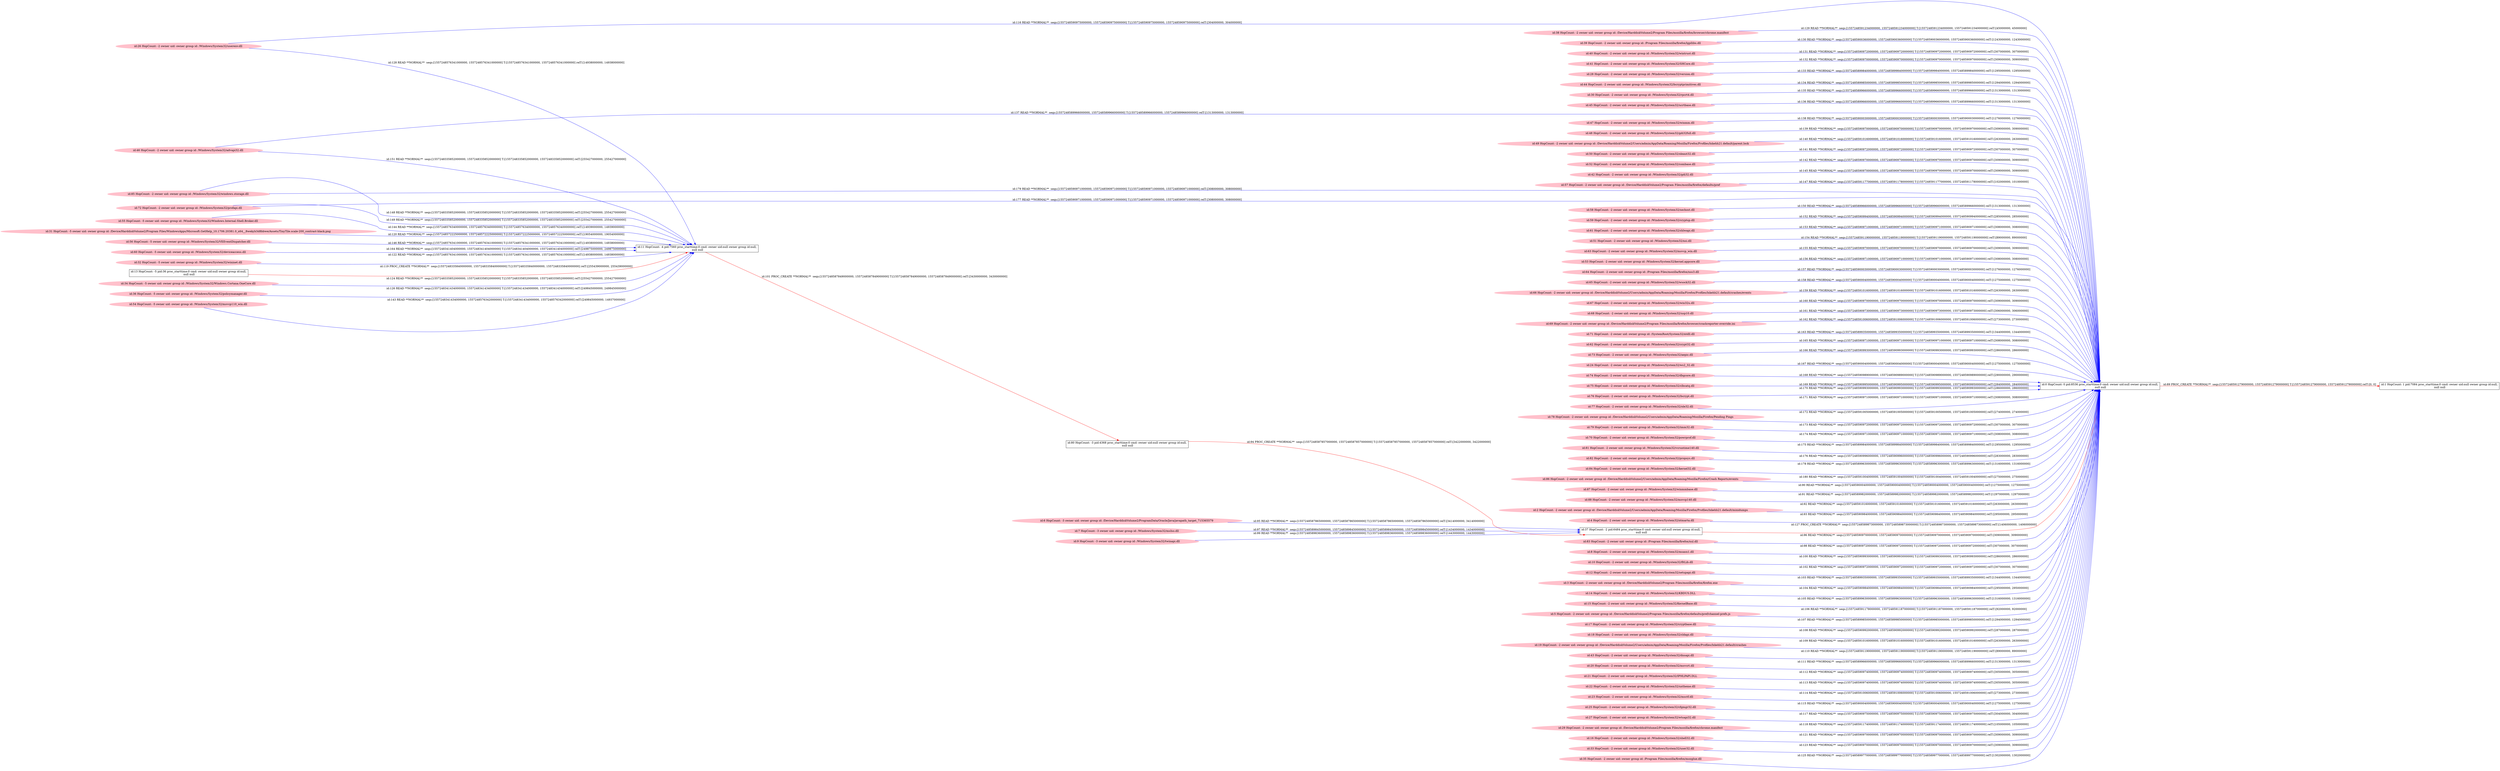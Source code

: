 digraph  {
rankdir=LR
"26"[color=pink,label="id:26 HopCount: -2 owner uid: owner group id: /Windows/System32/userenv.dll ", shape=oval,style=filled];
"11"[color=black,label="id:11 HopCount: -4 pid:7560 proc_starttime:0 cmd: owner uid:null owner group id:null,\n null null", shape=box,style=solid];
"26" -> "11" [id=128,__obj="READ"color=blue,label="id:128 READ **NORMAL**  seqs:[1557248576341000000, 1557248576341000000] T:[1557248576341000000, 1557248576341000000] relT:[14938000000, 14938000000]",style=solid];
"38"[color=pink,label="id:38 HopCount: -2 owner uid: owner group id: /Device/HarddiskVolume2/Program Files/mozilla/firefox/browser/chrome.manifest ", shape=oval,style=filled];
"0"[color=black,label="id:0 HopCount: 0 pid:8536 proc_starttime:0 cmd: owner uid:null owner group id:null,\n null null", shape=box,style=solid];
"38" -> "0" [id=129,__obj="READ"color=blue,label="id:129 READ **NORMAL**  seqs:[1557248591234000000, 1557248591234000000] T:[1557248591234000000, 1557248591234000000] relT:[45000000, 45000000]",style=solid];
"39"[color=pink,label="id:39 HopCount: -2 owner uid: owner group id: /Program Files/mozilla/firefox/lgpllibs.dll ", shape=oval,style=filled];
"39" -> "0" [id=130,__obj="READ"color=blue,label="id:130 READ **NORMAL**  seqs:[1557248590036000000, 1557248590036000000] T:[1557248590036000000, 1557248590036000000] relT:[1243000000, 1243000000]",style=solid];
"40"[color=pink,label="id:40 HopCount: -2 owner uid: owner group id: /Windows/System32/wintrust.dll ", shape=oval,style=filled];
"40" -> "0" [id=131,__obj="READ"color=blue,label="id:131 READ **NORMAL**  seqs:[1557248590972000000, 1557248590972000000] T:[1557248590972000000, 1557248590972000000] relT:[307000000, 307000000]",style=solid];
"41"[color=pink,label="id:41 HopCount: -2 owner uid: owner group id: /Windows/System32/SHCore.dll ", shape=oval,style=filled];
"41" -> "0" [id=132,__obj="READ"color=blue,label="id:132 READ **NORMAL**  seqs:[1557248590970000000, 1557248590970000000] T:[1557248590970000000, 1557248590970000000] relT:[309000000, 309000000]",style=solid];
"28"[color=pink,label="id:28 HopCount: -2 owner uid: owner group id: /Windows/System32/version.dll ", shape=oval,style=filled];
"28" -> "0" [id=133,__obj="READ"color=blue,label="id:133 READ **NORMAL**  seqs:[1557248589984000000, 1557248589984000000] T:[1557248589984000000, 1557248589984000000] relT:[1295000000, 1295000000]",style=solid];
"44"[color=pink,label="id:44 HopCount: -2 owner uid: owner group id: /Windows/System32/bcryptprimitives.dll ", shape=oval,style=filled];
"44" -> "0" [id=134,__obj="READ"color=blue,label="id:134 READ **NORMAL**  seqs:[1557248589985000000, 1557248589985000000] T:[1557248589985000000, 1557248589985000000] relT:[1294000000, 1294000000]",style=solid];
"30"[color=pink,label="id:30 HopCount: -2 owner uid: owner group id: /Windows/System32/rpcrt4.dll ", shape=oval,style=filled];
"30" -> "0" [id=135,__obj="READ"color=blue,label="id:135 READ **NORMAL**  seqs:[1557248589966000000, 1557248589966000000] T:[1557248589966000000, 1557248589966000000] relT:[1313000000, 1313000000]",style=solid];
"45"[color=pink,label="id:45 HopCount: -2 owner uid: owner group id: /Windows/System32/ucrtbase.dll ", shape=oval,style=filled];
"45" -> "0" [id=136,__obj="READ"color=blue,label="id:136 READ **NORMAL**  seqs:[1557248589966000000, 1557248589966000000] T:[1557248589966000000, 1557248589966000000] relT:[1313000000, 1313000000]",style=solid];
"46"[color=pink,label="id:46 HopCount: -2 owner uid: owner group id: /Windows/System32/advapi32.dll ", shape=oval,style=filled];
"46" -> "0" [id=137,__obj="READ"color=blue,label="id:137 READ **NORMAL**  seqs:[1557248589966000000, 1557248589966000000] T:[1557248589966000000, 1557248589966000000] relT:[1313000000, 1313000000]",style=solid];
"47"[color=pink,label="id:47 HopCount: -2 owner uid: owner group id: /Windows/System32/winmm.dll ", shape=oval,style=filled];
"47" -> "0" [id=138,__obj="READ"color=blue,label="id:138 READ **NORMAL**  seqs:[1557248590003000000, 1557248590003000000] T:[1557248590003000000, 1557248590003000000] relT:[1276000000, 1276000000]",style=solid];
"48"[color=pink,label="id:48 HopCount: -2 owner uid: owner group id: /Windows/System32/gdi32full.dll ", shape=oval,style=filled];
"48" -> "0" [id=139,__obj="READ"color=blue,label="id:139 READ **NORMAL**  seqs:[1557248590970000000, 1557248590970000000] T:[1557248590970000000, 1557248590970000000] relT:[309000000, 309000000]",style=solid];
"49"[color=pink,label="id:49 HopCount: -2 owner uid: owner group id: /Device/HarddiskVolume2/Users/admin/AppData/Roaming/Mozilla/Firefox/Profiles/lxkehh21.default/parent.lock ", shape=oval,style=filled];
"49" -> "0" [id=140,__obj="READ"color=blue,label="id:140 READ **NORMAL**  seqs:[1557248591016000000, 1557248591016000000] T:[1557248591016000000, 1557248591016000000] relT:[263000000, 263000000]",style=solid];
"50"[color=pink,label="id:50 HopCount: -2 owner uid: owner group id: /Windows/System32/oleaut32.dll ", shape=oval,style=filled];
"50" -> "0" [id=141,__obj="READ"color=blue,label="id:141 READ **NORMAL**  seqs:[1557248590972000000, 1557248590972000000] T:[1557248590972000000, 1557248590972000000] relT:[307000000, 307000000]",style=solid];
"52"[color=pink,label="id:52 HopCount: -2 owner uid: owner group id: /Windows/System32/combase.dll ", shape=oval,style=filled];
"52" -> "0" [id=142,__obj="READ"color=blue,label="id:142 READ **NORMAL**  seqs:[1557248590970000000, 1557248590970000000] T:[1557248590970000000, 1557248590970000000] relT:[309000000, 309000000]",style=solid];
"54"[color=pink,label="id:54 HopCount: -5 owner uid: owner group id: /Windows/System32/msvcp110_win.dll ", shape=oval,style=filled];
"54" -> "11" [id=143,__obj="READ"color=blue,label="id:143 READ **NORMAL**  seqs:[1557248341434000000, 1557248576342000000] T:[1557248341434000000, 1557248576342000000] relT:[249845000000, 14937000000]",style=solid];
"55"[color=pink,label="id:55 HopCount: -5 owner uid: owner group id: /Windows/System32/Windows.Internal.Shell.Broker.dll ", shape=oval,style=filled];
"55" -> "11" [id=144,__obj="READ"color=blue,label="id:144 READ **NORMAL**  seqs:[1557248576340000000, 1557248576340000000] T:[1557248576340000000, 1557248576340000000] relT:[14939000000, 14939000000]",style=solid];
"42"[color=pink,label="id:42 HopCount: -2 owner uid: owner group id: /Windows/System32/gdi32.dll ", shape=oval,style=filled];
"42" -> "0" [id=145,__obj="READ"color=blue,label="id:145 READ **NORMAL**  seqs:[1557248590970000000, 1557248590970000000] T:[1557248590970000000, 1557248590970000000] relT:[309000000, 309000000]",style=solid];
"56"[color=pink,label="id:56 HopCount: -5 owner uid: owner group id: /Windows/System32/VEEventDispatcher.dll ", shape=oval,style=filled];
"56" -> "11" [id=146,__obj="READ"color=blue,label="id:146 READ **NORMAL**  seqs:[1557248576341000000, 1557248576341000000] T:[1557248576341000000, 1557248576341000000] relT:[14938000000, 14938000000]",style=solid];
"57"[color=pink,label="id:57 HopCount: -2 owner uid: owner group id: /Device/HarddiskVolume2/Program Files/mozilla/firefox/defaults/pref ", shape=oval,style=filled];
"57" -> "0" [id=147,__obj="READ"color=blue,label="id:147 READ **NORMAL**  seqs:[1557248591177000000, 1557248591178000000] T:[1557248591177000000, 1557248591178000000] relT:[102000000, 101000000]",style=solid];
"85"[color=pink,label="id:85 HopCount: -2 owner uid: owner group id: /Windows/System32/windows.storage.dll ", shape=oval,style=filled];
"85" -> "11" [id=148,__obj="READ"color=blue,label="id:148 READ **NORMAL**  seqs:[1557248335852000000, 1557248335852000000] T:[1557248335852000000, 1557248335852000000] relT:[255427000000, 255427000000]",style=solid];
"72"[color=pink,label="id:72 HopCount: -2 owner uid: owner group id: /Windows/System32/profapi.dll ", shape=oval,style=filled];
"72" -> "11" [id=149,__obj="READ"color=blue,label="id:149 READ **NORMAL**  seqs:[1557248335852000000, 1557248335852000000] T:[1557248335852000000, 1557248335852000000] relT:[255427000000, 255427000000]",style=solid];
"58"[color=pink,label="id:58 HopCount: -2 owner uid: owner group id: /Windows/System32/sechost.dll ", shape=oval,style=filled];
"58" -> "0" [id=150,__obj="READ"color=blue,label="id:150 READ **NORMAL**  seqs:[1557248589966000000, 1557248589966000000] T:[1557248589966000000, 1557248589966000000] relT:[1313000000, 1313000000]",style=solid];
"46" -> "11" [id=151,__obj="READ"color=blue,label="id:151 READ **NORMAL**  seqs:[1557248335852000000, 1557248335852000000] T:[1557248335852000000, 1557248335852000000] relT:[255427000000, 255427000000]",style=solid];
"59"[color=pink,label="id:59 HopCount: -2 owner uid: owner group id: /Windows/System32/cryptsp.dll ", shape=oval,style=filled];
"59" -> "0" [id=152,__obj="READ"color=blue,label="id:152 READ **NORMAL**  seqs:[1557248590994000000, 1557248590994000000] T:[1557248590994000000, 1557248590994000000] relT:[285000000, 285000000]",style=solid];
"61"[color=pink,label="id:61 HopCount: -2 owner uid: owner group id: /Windows/System32/shlwapi.dll ", shape=oval,style=filled];
"61" -> "0" [id=153,__obj="READ"color=blue,label="id:153 READ **NORMAL**  seqs:[1557248590971000000, 1557248590971000000] T:[1557248590971000000, 1557248590971000000] relT:[308000000, 308000000]",style=solid];
"51"[color=pink,label="id:51 HopCount: -2 owner uid: owner group id: /Windows/System32/nsi.dll ", shape=oval,style=filled];
"51" -> "0" [id=154,__obj="READ"color=blue,label="id:154 READ **NORMAL**  seqs:[1557248591190000000, 1557248591190000000] T:[1557248591190000000, 1557248591190000000] relT:[89000000, 89000000]",style=solid];
"63"[color=pink,label="id:63 HopCount: -2 owner uid: owner group id: /Windows/System32/msvcp_win.dll ", shape=oval,style=filled];
"63" -> "0" [id=155,__obj="READ"color=blue,label="id:155 READ **NORMAL**  seqs:[1557248590970000000, 1557248590970000000] T:[1557248590970000000, 1557248590970000000] relT:[309000000, 309000000]",style=solid];
"53"[color=pink,label="id:53 HopCount: -2 owner uid: owner group id: /Windows/System32/kernel.appcore.dll ", shape=oval,style=filled];
"53" -> "0" [id=156,__obj="READ"color=blue,label="id:156 READ **NORMAL**  seqs:[1557248590971000000, 1557248590971000000] T:[1557248590971000000, 1557248590971000000] relT:[308000000, 308000000]",style=solid];
"64"[color=pink,label="id:64 HopCount: -2 owner uid: owner group id: /Program Files/mozilla/firefox/nss3.dll ", shape=oval,style=filled];
"64" -> "0" [id=157,__obj="READ"color=blue,label="id:157 READ **NORMAL**  seqs:[1557248590003000000, 1557248590003000000] T:[1557248590003000000, 1557248590003000000] relT:[1276000000, 1276000000]",style=solid];
"65"[color=pink,label="id:65 HopCount: -2 owner uid: owner group id: /Windows/System32/wsock32.dll ", shape=oval,style=filled];
"65" -> "0" [id=158,__obj="READ"color=blue,label="id:158 READ **NORMAL**  seqs:[1557248590004000000, 1557248590004000000] T:[1557248590004000000, 1557248590004000000] relT:[1275000000, 1275000000]",style=solid];
"66"[color=pink,label="id:66 HopCount: -2 owner uid: owner group id: /Device/HarddiskVolume2/Users/admin/AppData/Roaming/Mozilla/Firefox/Profiles/lxkehh21.default/crashes/events ", shape=oval,style=filled];
"66" -> "0" [id=159,__obj="READ"color=blue,label="id:159 READ **NORMAL**  seqs:[1557248591016000000, 1557248591016000000] T:[1557248591016000000, 1557248591016000000] relT:[263000000, 263000000]",style=solid];
"67"[color=pink,label="id:67 HopCount: -2 owner uid: owner group id: /Windows/System32/win32u.dll ", shape=oval,style=filled];
"67" -> "0" [id=160,__obj="READ"color=blue,label="id:160 READ **NORMAL**  seqs:[1557248590970000000, 1557248590970000000] T:[1557248590970000000, 1557248590970000000] relT:[309000000, 309000000]",style=solid];
"68"[color=pink,label="id:68 HopCount: -2 owner uid: owner group id: /Windows/System32/usp10.dll ", shape=oval,style=filled];
"68" -> "0" [id=161,__obj="READ"color=blue,label="id:161 READ **NORMAL**  seqs:[1557248590973000000, 1557248590973000000] T:[1557248590973000000, 1557248590973000000] relT:[306000000, 306000000]",style=solid];
"69"[color=pink,label="id:69 HopCount: -2 owner uid: owner group id: /Device/HarddiskVolume2/Program Files/mozilla/firefox/browser/crashreporter-override.ini ", shape=oval,style=filled];
"69" -> "0" [id=162,__obj="READ"color=blue,label="id:162 READ **NORMAL**  seqs:[1557248591006000000, 1557248591006000000] T:[1557248591006000000, 1557248591006000000] relT:[273000000, 273000000]",style=solid];
"71"[color=pink,label="id:71 HopCount: -2 owner uid: owner group id: /SystemRoot/System32/ntdll.dll ", shape=oval,style=filled];
"71" -> "0" [id=163,__obj="READ"color=blue,label="id:163 READ **NORMAL**  seqs:[1557248589935000000, 1557248589935000000] T:[1557248589935000000, 1557248589935000000] relT:[1344000000, 1344000000]",style=solid];
"60"[color=pink,label="id:60 HopCount: -5 owner uid: owner group id: /Windows/System32/deviceaccess.dll ", shape=oval,style=filled];
"60" -> "11" [id=164,__obj="READ"color=blue,label="id:164 READ **NORMAL**  seqs:[1557248341404000000, 1557248341404000000] T:[1557248341404000000, 1557248341404000000] relT:[249875000000, 249875000000]",style=solid];
"62"[color=pink,label="id:62 HopCount: -2 owner uid: owner group id: /Windows/System32/crypt32.dll ", shape=oval,style=filled];
"62" -> "0" [id=165,__obj="READ"color=blue,label="id:165 READ **NORMAL**  seqs:[1557248590971000000, 1557248590971000000] T:[1557248590971000000, 1557248590971000000] relT:[308000000, 308000000]",style=solid];
"73"[color=pink,label="id:73 HopCount: -2 owner uid: owner group id: /Windows/System32/aepic.dll ", shape=oval,style=filled];
"73" -> "0" [id=166,__obj="READ"color=blue,label="id:166 READ **NORMAL**  seqs:[1557248590993000000, 1557248590993000000] T:[1557248590993000000, 1557248590993000000] relT:[286000000, 286000000]",style=solid];
"24"[color=pink,label="id:24 HopCount: -2 owner uid: owner group id: /Windows/System32/ws2_32.dll ", shape=oval,style=filled];
"24" -> "0" [id=167,__obj="READ"color=blue,label="id:167 READ **NORMAL**  seqs:[1557248590004000000, 1557248590004000000] T:[1557248590004000000, 1557248590004000000] relT:[1275000000, 1275000000]",style=solid];
"74"[color=pink,label="id:74 HopCount: -2 owner uid: owner group id: /Windows/System32/dbgcore.dll ", shape=oval,style=filled];
"74" -> "0" [id=168,__obj="READ"color=blue,label="id:168 READ **NORMAL**  seqs:[1557248590989000000, 1557248590989000000] T:[1557248590989000000, 1557248590989000000] relT:[290000000, 290000000]",style=solid];
"75"[color=pink,label="id:75 HopCount: -2 owner uid: owner group id: /Windows/System32/clbcatq.dll ", shape=oval,style=filled];
"75" -> "0" [id=169,__obj="READ"color=blue,label="id:169 READ **NORMAL**  seqs:[1557248590995000000, 1557248590995000000] T:[1557248590995000000, 1557248590995000000] relT:[284000000, 284000000]",style=solid];
"76"[color=pink,label="id:76 HopCount: -2 owner uid: owner group id: /Windows/System32/bcrypt.dll ", shape=oval,style=filled];
"76" -> "0" [id=170,__obj="READ"color=blue,label="id:170 READ **NORMAL**  seqs:[1557248590993000000, 1557248590993000000] T:[1557248590993000000, 1557248590993000000] relT:[286000000, 286000000]",style=solid];
"77"[color=pink,label="id:77 HopCount: -2 owner uid: owner group id: /Windows/System32/ole32.dll ", shape=oval,style=filled];
"77" -> "0" [id=171,__obj="READ"color=blue,label="id:171 READ **NORMAL**  seqs:[1557248590971000000, 1557248590971000000] T:[1557248590971000000, 1557248590971000000] relT:[308000000, 308000000]",style=solid];
"78"[color=pink,label="id:78 HopCount: -2 owner uid: owner group id: /Device/HarddiskVolume2/Users/admin/AppData/Roaming/Mozilla/Firefox/Pending Pings ", shape=oval,style=filled];
"78" -> "0" [id=172,__obj="READ"color=blue,label="id:172 READ **NORMAL**  seqs:[1557248591005000000, 1557248591005000000] T:[1557248591005000000, 1557248591005000000] relT:[274000000, 274000000]",style=solid];
"79"[color=pink,label="id:79 HopCount: -2 owner uid: owner group id: /Windows/System32/imm32.dll ", shape=oval,style=filled];
"79" -> "0" [id=173,__obj="READ"color=blue,label="id:173 READ **NORMAL**  seqs:[1557248590972000000, 1557248590972000000] T:[1557248590972000000, 1557248590972000000] relT:[307000000, 307000000]",style=solid];
"70"[color=pink,label="id:70 HopCount: -2 owner uid: owner group id: /Windows/System32/powrprof.dll ", shape=oval,style=filled];
"70" -> "0" [id=174,__obj="READ"color=blue,label="id:174 READ **NORMAL**  seqs:[1557248590971000000, 1557248590971000000] T:[1557248590971000000, 1557248590971000000] relT:[308000000, 308000000]",style=solid];
"81"[color=pink,label="id:81 HopCount: -2 owner uid: owner group id: /Windows/System32/vcruntime140.dll ", shape=oval,style=filled];
"81" -> "0" [id=175,__obj="READ"color=blue,label="id:175 READ **NORMAL**  seqs:[1557248589984000000, 1557248589984000000] T:[1557248589984000000, 1557248589984000000] relT:[1295000000, 1295000000]",style=solid];
"82"[color=pink,label="id:82 HopCount: -2 owner uid: owner group id: /Windows/System32/propsys.dll ", shape=oval,style=filled];
"82" -> "0" [id=176,__obj="READ"color=blue,label="id:176 READ **NORMAL**  seqs:[1557248590996000000, 1557248590996000000] T:[1557248590996000000, 1557248590996000000] relT:[283000000, 283000000]",style=solid];
"72" -> "0" [id=177,__obj="READ"color=blue,label="id:177 READ **NORMAL**  seqs:[1557248590971000000, 1557248590971000000] T:[1557248590971000000, 1557248590971000000] relT:[308000000, 308000000]",style=solid];
"84"[color=pink,label="id:84 HopCount: -2 owner uid: owner group id: /Windows/System32/kernel32.dll ", shape=oval,style=filled];
"84" -> "0" [id=178,__obj="READ"color=blue,label="id:178 READ **NORMAL**  seqs:[1557248589963000000, 1557248589963000000] T:[1557248589963000000, 1557248589963000000] relT:[1316000000, 1316000000]",style=solid];
"85" -> "0" [id=179,__obj="READ"color=blue,label="id:179 READ **NORMAL**  seqs:[1557248590971000000, 1557248590971000000] T:[1557248590971000000, 1557248590971000000] relT:[308000000, 308000000]",style=solid];
"86"[color=pink,label="id:86 HopCount: -2 owner uid: owner group id: /Device/HarddiskVolume2/Users/admin/AppData/Roaming/Mozilla/Firefox/Crash Reports/events ", shape=oval,style=filled];
"86" -> "0" [id=180,__obj="READ"color=blue,label="id:180 READ **NORMAL**  seqs:[1557248591004000000, 1557248591004000000] T:[1557248591004000000, 1557248591004000000] relT:[275000000, 275000000]",style=solid];
"1"[color=black,label="id:1 HopCount: 1 pid:7084 proc_starttime:0 cmd: owner uid:null owner group id:null,\n null null", shape=box,style=solid];
"0" -> "1" [id=89,__obj="PROC_CREATE"color=red,label="id:89 PROC_CREATE **NORMAL**  seqs:[1557248591279000000, 1557248591279000000] T:[1557248591279000000, 1557248591279000000] relT:[0, 0]",style=solid];
"87"[color=pink,label="id:87 HopCount: -2 owner uid: owner group id: /Windows/System32/winmmbase.dll ", shape=oval,style=filled];
"87" -> "0" [id=90,__obj="READ"color=blue,label="id:90 READ **NORMAL**  seqs:[1557248590004000000, 1557248590004000000] T:[1557248590004000000, 1557248590004000000] relT:[1275000000, 1275000000]",style=solid];
"88"[color=pink,label="id:88 HopCount: -2 owner uid: owner group id: /Windows/System32/msvcp140.dll ", shape=oval,style=filled];
"88" -> "0" [id=91,__obj="READ"color=blue,label="id:91 READ **NORMAL**  seqs:[1557248589982000000, 1557248589982000000] T:[1557248589982000000, 1557248589982000000] relT:[1297000000, 1297000000]",style=solid];
"2"[color=pink,label="id:2 HopCount: -2 owner uid: owner group id: /Device/HarddiskVolume2/Users/admin/AppData/Roaming/Mozilla/Firefox/Profiles/lxkehh21.default/minidumps ", shape=oval,style=filled];
"2" -> "0" [id=92,__obj="READ"color=blue,label="id:92 READ **NORMAL**  seqs:[1557248591016000000, 1557248591016000000] T:[1557248591016000000, 1557248591016000000] relT:[263000000, 263000000]",style=solid];
"4"[color=pink,label="id:4 HopCount: -2 owner uid: owner group id: /Windows/System32/ntmarta.dll ", shape=oval,style=filled];
"4" -> "0" [id=93,__obj="READ"color=blue,label="id:93 READ **NORMAL**  seqs:[1557248590984000000, 1557248590984000000] T:[1557248590984000000, 1557248590984000000] relT:[295000000, 295000000]",style=solid];
"80"[color=black,label="id:80 HopCount: -3 pid:4368 proc_starttime:0 cmd: owner uid:null owner group id:null,\n null null", shape=box,style=solid];
"37"[color=black,label="id:37 HopCount: -2 pid:6484 proc_starttime:0 cmd: owner uid:null owner group id:null,\n null null", shape=box,style=solid];
"80" -> "37" [id=94,__obj="PROC_CREATE"color=red,label="id:94 PROC_CREATE **NORMAL**  seqs:[1557248587857000000, 1557248587857000000] T:[1557248587857000000, 1557248587857000000] relT:[3422000000, 3422000000]",style=solid];
"6"[color=pink,label="id:6 HopCount: -3 owner uid: owner group id: /Device/HarddiskVolume2/ProgramData/Oracle/Java/javapath_target_715365579 ", shape=oval,style=filled];
"6" -> "37" [id=95,__obj="READ"color=blue,label="id:95 READ **NORMAL**  seqs:[1557248587865000000, 1557248587865000000] T:[1557248587865000000, 1557248587865000000] relT:[3414000000, 3414000000]",style=solid];
"83"[color=pink,label="id:83 HopCount: -2 owner uid: owner group id: /Program Files/mozilla/firefox/xul.dll ", shape=oval,style=filled];
"83" -> "0" [id=96,__obj="READ"color=blue,label="id:96 READ **NORMAL**  seqs:[1557248590970000000, 1557248590970000000] T:[1557248590970000000, 1557248590970000000] relT:[309000000, 309000000]",style=solid];
"7"[color=pink,label="id:7 HopCount: -3 owner uid: owner group id: /Windows/System32/msIso.dll ", shape=oval,style=filled];
"7" -> "37" [id=97,__obj="READ"color=blue,label="id:97 READ **NORMAL**  seqs:[1557248589845000000, 1557248589845000000] T:[1557248589845000000, 1557248589845000000] relT:[1434000000, 1434000000]",style=solid];
"8"[color=pink,label="id:8 HopCount: -2 owner uid: owner group id: /Windows/System32/msasn1.dll ", shape=oval,style=filled];
"8" -> "0" [id=98,__obj="READ"color=blue,label="id:98 READ **NORMAL**  seqs:[1557248590972000000, 1557248590972000000] T:[1557248590972000000, 1557248590972000000] relT:[307000000, 307000000]",style=solid];
"9"[color=pink,label="id:9 HopCount: -3 owner uid: owner group id: /Windows/System32/twinapi.dll ", shape=oval,style=filled];
"9" -> "37" [id=99,__obj="READ"color=blue,label="id:99 READ **NORMAL**  seqs:[1557248589836000000, 1557248589836000000] T:[1557248589836000000, 1557248589836000000] relT:[1443000000, 1443000000]",style=solid];
"10"[color=pink,label="id:10 HopCount: -2 owner uid: owner group id: /Windows/System32/fltLib.dll ", shape=oval,style=filled];
"10" -> "0" [id=100,__obj="READ"color=blue,label="id:100 READ **NORMAL**  seqs:[1557248590993000000, 1557248590993000000] T:[1557248590993000000, 1557248590993000000] relT:[286000000, 286000000]",style=solid];
"11" -> "80" [id=101,__obj="PROC_CREATE"color=red,label="id:101 PROC_CREATE **NORMAL**  seqs:[1557248587849000000, 1557248587849000000] T:[1557248587849000000, 1557248587849000000] relT:[3430000000, 3430000000]",style=solid];
"12"[color=pink,label="id:12 HopCount: -2 owner uid: owner group id: /Windows/System32/setupapi.dll ", shape=oval,style=filled];
"12" -> "0" [id=102,__obj="READ"color=blue,label="id:102 READ **NORMAL**  seqs:[1557248590972000000, 1557248590972000000] T:[1557248590972000000, 1557248590972000000] relT:[307000000, 307000000]",style=solid];
"3"[color=pink,label="id:3 HopCount: -2 owner uid: owner group id: /Device/HarddiskVolume2/Program Files/mozilla/firefox/firefox.exe ", shape=oval,style=filled];
"3" -> "0" [id=103,__obj="READ"color=blue,label="id:103 READ **NORMAL**  seqs:[1557248589935000000, 1557248589935000000] T:[1557248589935000000, 1557248589935000000] relT:[1344000000, 1344000000]",style=solid];
"14"[color=pink,label="id:14 HopCount: -2 owner uid: owner group id: /Windows/System32/KBDUS.DLL ", shape=oval,style=filled];
"14" -> "0" [id=104,__obj="READ"color=blue,label="id:104 READ **NORMAL**  seqs:[1557248590984000000, 1557248590984000000] T:[1557248590984000000, 1557248590984000000] relT:[295000000, 295000000]",style=solid];
"15"[color=pink,label="id:15 HopCount: -2 owner uid: owner group id: /Windows/System32/KernelBase.dll ", shape=oval,style=filled];
"15" -> "0" [id=105,__obj="READ"color=blue,label="id:105 READ **NORMAL**  seqs:[1557248589963000000, 1557248589963000000] T:[1557248589963000000, 1557248589963000000] relT:[1316000000, 1316000000]",style=solid];
"5"[color=pink,label="id:5 HopCount: -2 owner uid: owner group id: /Device/HarddiskVolume2/Program Files/mozilla/firefox/defaults/pref/channel-prefs.js ", shape=oval,style=filled];
"5" -> "0" [id=106,__obj="READ"color=blue,label="id:106 READ **NORMAL**  seqs:[1557248591178000000, 1557248591187000000] T:[1557248591187000000, 1557248591187000000] relT:[92000000, 92000000]",style=solid];
"17"[color=pink,label="id:17 HopCount: -2 owner uid: owner group id: /Windows/System32/cryptbase.dll ", shape=oval,style=filled];
"17" -> "0" [id=107,__obj="READ"color=blue,label="id:107 READ **NORMAL**  seqs:[1557248589985000000, 1557248589985000000] T:[1557248589985000000, 1557248589985000000] relT:[1294000000, 1294000000]",style=solid];
"18"[color=pink,label="id:18 HopCount: -2 owner uid: owner group id: /Windows/System32/cldapi.dll ", shape=oval,style=filled];
"18" -> "0" [id=108,__obj="READ"color=blue,label="id:108 READ **NORMAL**  seqs:[1557248590992000000, 1557248590992000000] T:[1557248590992000000, 1557248590992000000] relT:[287000000, 287000000]",style=solid];
"19"[color=pink,label="id:19 HopCount: -2 owner uid: owner group id: /Device/HarddiskVolume2/Users/admin/AppData/Roaming/Mozilla/Firefox/Profiles/lxkehh21.default/crashes ", shape=oval,style=filled];
"19" -> "0" [id=109,__obj="READ"color=blue,label="id:109 READ **NORMAL**  seqs:[1557248591016000000, 1557248591016000000] T:[1557248591016000000, 1557248591016000000] relT:[263000000, 263000000]",style=solid];
"43"[color=pink,label="id:43 HopCount: -2 owner uid: owner group id: /Windows/System32/dnsapi.dll ", shape=oval,style=filled];
"43" -> "0" [id=110,__obj="READ"color=blue,label="id:110 READ **NORMAL**  seqs:[1557248591190000000, 1557248591190000000] T:[1557248591190000000, 1557248591190000000] relT:[89000000, 89000000]",style=solid];
"20"[color=pink,label="id:20 HopCount: -2 owner uid: owner group id: /Windows/System32/msvcrt.dll ", shape=oval,style=filled];
"20" -> "0" [id=111,__obj="READ"color=blue,label="id:111 READ **NORMAL**  seqs:[1557248589966000000, 1557248589966000000] T:[1557248589966000000, 1557248589966000000] relT:[1313000000, 1313000000]",style=solid];
"21"[color=pink,label="id:21 HopCount: -2 owner uid: owner group id: /Windows/System32/IPHLPAPI.DLL ", shape=oval,style=filled];
"21" -> "0" [id=112,__obj="READ"color=blue,label="id:112 READ **NORMAL**  seqs:[1557248590974000000, 1557248590974000000] T:[1557248590974000000, 1557248590974000000] relT:[305000000, 305000000]",style=solid];
"22"[color=pink,label="id:22 HopCount: -2 owner uid: owner group id: /Windows/System32/uxtheme.dll ", shape=oval,style=filled];
"22" -> "0" [id=113,__obj="READ"color=blue,label="id:113 READ **NORMAL**  seqs:[1557248590974000000, 1557248590974000000] T:[1557248590974000000, 1557248590974000000] relT:[305000000, 305000000]",style=solid];
"23"[color=pink,label="id:23 HopCount: -2 owner uid: owner group id: /Windows/System32/msctf.dll ", shape=oval,style=filled];
"23" -> "0" [id=114,__obj="READ"color=blue,label="id:114 READ **NORMAL**  seqs:[1557248591006000000, 1557248591006000000] T:[1557248591006000000, 1557248591006000000] relT:[273000000, 273000000]",style=solid];
"25"[color=pink,label="id:25 HopCount: -2 owner uid: owner group id: /Windows/System32/cfgmgr32.dll ", shape=oval,style=filled];
"25" -> "0" [id=115,__obj="READ"color=blue,label="id:115 READ **NORMAL**  seqs:[1557248590004000000, 1557248590004000000] T:[1557248590004000000, 1557248590004000000] relT:[1275000000, 1275000000]",style=solid];
"26" -> "0" [id=116,__obj="READ"color=blue,label="id:116 READ **NORMAL**  seqs:[1557248590975000000, 1557248590975000000] T:[1557248590975000000, 1557248590975000000] relT:[304000000, 304000000]",style=solid];
"27"[color=pink,label="id:27 HopCount: -2 owner uid: owner group id: /Windows/System32/wtsapi32.dll ", shape=oval,style=filled];
"27" -> "0" [id=117,__obj="READ"color=blue,label="id:117 READ **NORMAL**  seqs:[1557248590975000000, 1557248590975000000] T:[1557248590975000000, 1557248590975000000] relT:[304000000, 304000000]",style=solid];
"29"[color=pink,label="id:29 HopCount: -2 owner uid: owner group id: /Device/HarddiskVolume2/Program Files/mozilla/firefox/chrome.manifest ", shape=oval,style=filled];
"29" -> "0" [id=118,__obj="READ"color=blue,label="id:118 READ **NORMAL**  seqs:[1557248591174000000, 1557248591174000000] T:[1557248591174000000, 1557248591174000000] relT:[105000000, 105000000]",style=solid];
"13"[color=black,label="id:13 HopCount: -5 pid:36 proc_starttime:0 cmd: owner uid:null owner group id:null,\n null null", shape=box,style=solid];
"13" -> "11" [id=119,__obj="PROC_CREATE"color=red,label="id:119 PROC_CREATE **NORMAL**  seqs:[1557248335840000000, 1557248335840000000] T:[1557248335840000000, 1557248335840000000] relT:[255439000000, 255439000000]",style=solid];
"31"[color=pink,label="id:31 HopCount: -5 owner uid: owner group id: /Device/HarddiskVolume2/Program Files/WindowsApps/Microsoft.GetHelp_10.1706.20381.0_x64__8wekyb3d8bbwe/Assets/TinyTile.scale-200_contrast-black.png ", shape=oval,style=filled];
"31" -> "11" [id=120,__obj="READ"color=blue,label="id:120 READ **NORMAL**  seqs:[1557248572225000000, 1557248572225000000] T:[1557248572225000000, 1557248572225000000] relT:[19054000000, 19054000000]",style=solid];
"16"[color=pink,label="id:16 HopCount: -2 owner uid: owner group id: /Windows/System32/shell32.dll ", shape=oval,style=filled];
"16" -> "0" [id=121,__obj="READ"color=blue,label="id:121 READ **NORMAL**  seqs:[1557248590970000000, 1557248590970000000] T:[1557248590970000000, 1557248590970000000] relT:[309000000, 309000000]",style=solid];
"32"[color=pink,label="id:32 HopCount: -5 owner uid: owner group id: /Windows/System32/wininet.dll ", shape=oval,style=filled];
"32" -> "11" [id=122,__obj="READ"color=blue,label="id:122 READ **NORMAL**  seqs:[1557248576341000000, 1557248576341000000] T:[1557248576341000000, 1557248576341000000] relT:[14938000000, 14938000000]",style=solid];
"33"[color=pink,label="id:33 HopCount: -2 owner uid: owner group id: /Windows/System32/user32.dll ", shape=oval,style=filled];
"33" -> "0" [id=123,__obj="READ"color=blue,label="id:123 READ **NORMAL**  seqs:[1557248590970000000, 1557248590970000000] T:[1557248590970000000, 1557248590970000000] relT:[309000000, 309000000]",style=solid];
"34"[color=pink,label="id:34 HopCount: -5 owner uid: owner group id: /Windows/System32/Windows.Cortana.OneCore.dll ", shape=oval,style=filled];
"34" -> "11" [id=124,__obj="READ"color=blue,label="id:124 READ **NORMAL**  seqs:[1557248335852000000, 1557248335852000000] T:[1557248335852000000, 1557248335852000000] relT:[255427000000, 255427000000]",style=solid];
"35"[color=pink,label="id:35 HopCount: -2 owner uid: owner group id: /Program Files/mozilla/firefox/mozglue.dll ", shape=oval,style=filled];
"35" -> "0" [id=125,__obj="READ"color=blue,label="id:125 READ **NORMAL**  seqs:[1557248589977000000, 1557248589977000000] T:[1557248589977000000, 1557248589977000000] relT:[1302000000, 1302000000]",style=solid];
"36"[color=pink,label="id:36 HopCount: -5 owner uid: owner group id: /Windows/System32/policymanager.dll ", shape=oval,style=filled];
"36" -> "11" [id=126,__obj="READ"color=blue,label="id:126 READ **NORMAL**  seqs:[1557248341434000000, 1557248341434000000] T:[1557248341434000000, 1557248341434000000] relT:[249845000000, 249845000000]",style=solid];
"37" -> "0" [id=127,__obj="PROC_CREATE"color=red,label="id:127 PROC_CREATE **NORMAL**  seqs:[1557248589873000000, 1557248589873000000] T:[1557248589873000000, 1557248589873000000] relT:[1406000000, 1406000000]",style=solid];
}